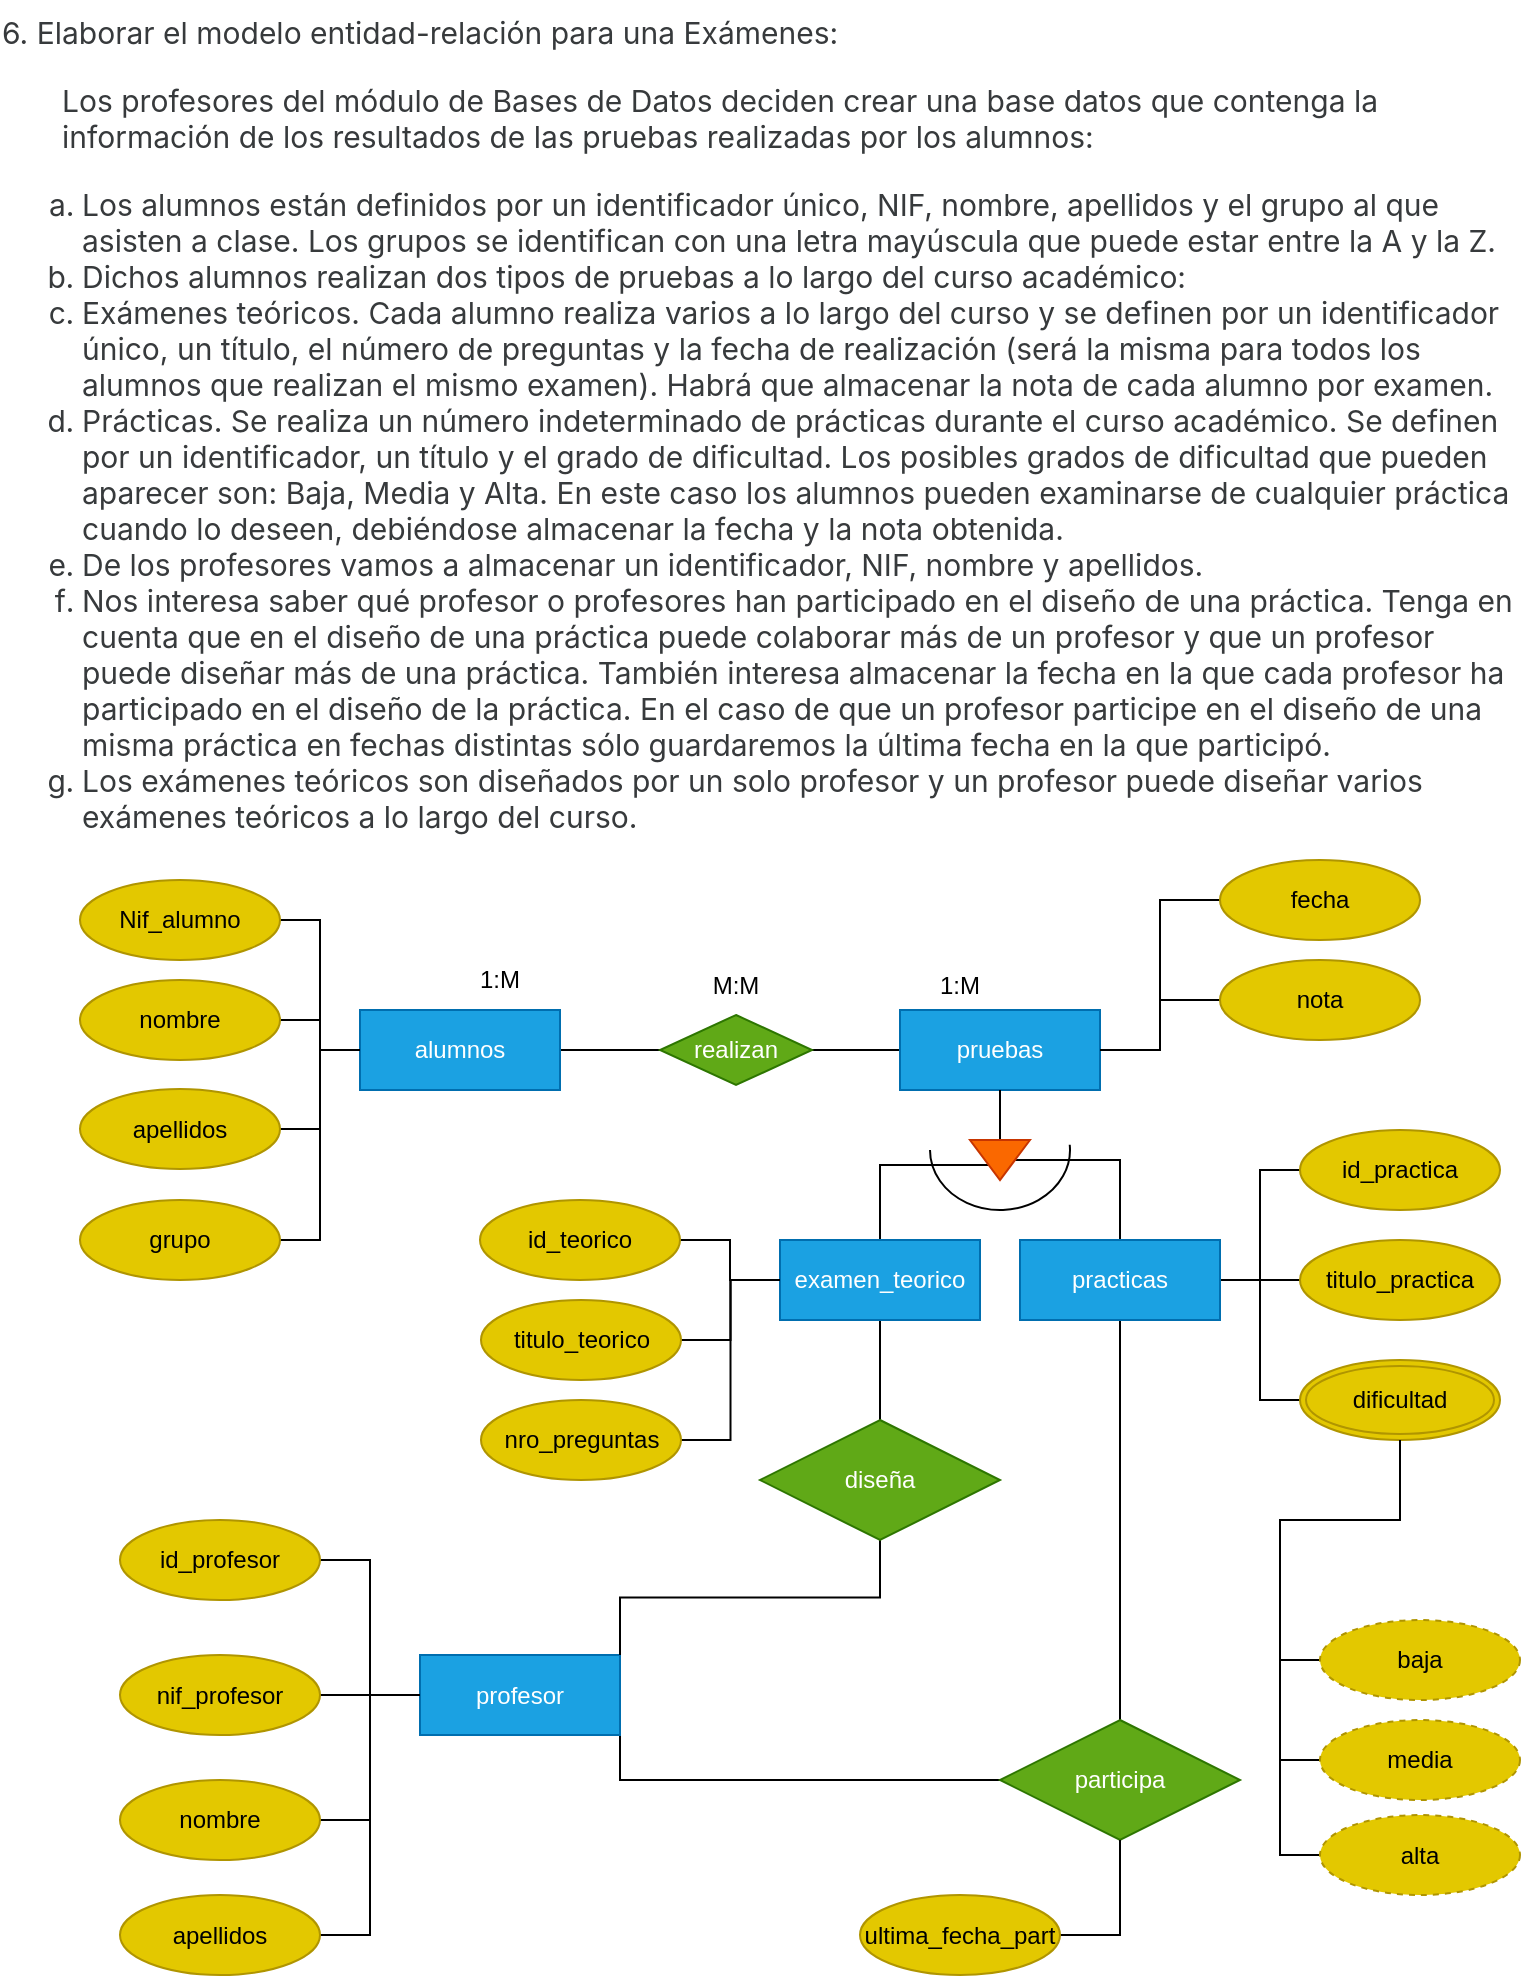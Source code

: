 <mxfile version="19.0.3" type="device"><diagram id="lMqJGKxQxdt5gaBLKHFR" name="Página-1"><mxGraphModel dx="1422" dy="905" grid="1" gridSize="10" guides="1" tooltips="1" connect="1" arrows="1" fold="1" page="1" pageScale="1" pageWidth="827" pageHeight="1169" math="0" shadow="0"><root><mxCell id="0"/><mxCell id="1" parent="0"/><mxCell id="ffj9WyfO95y-Uy1yGNLV-1" value="&lt;p style=&quot;box-sizing: border-box; margin-top: 0px; margin-bottom: 1rem; color: rgb(55, 58, 60); font-family: -apple-system, BlinkMacSystemFont, &amp;quot;Segoe UI&amp;quot;, Roboto, &amp;quot;Helvetica Neue&amp;quot;, Arial, sans-serif, &amp;quot;Apple Color Emoji&amp;quot;, &amp;quot;Segoe UI Emoji&amp;quot;, &amp;quot;Segoe UI Symbol&amp;quot;; font-size: 15px; text-align: left; background-color: rgb(255, 255, 255);&quot;&gt;6. Elaborar el modelo entidad-relación para una Exámenes:&lt;/p&gt;&lt;div style=&quot;box-sizing: border-box; color: rgb(55, 58, 60); font-family: -apple-system, BlinkMacSystemFont, &amp;quot;Segoe UI&amp;quot;, Roboto, &amp;quot;Helvetica Neue&amp;quot;, Arial, sans-serif, &amp;quot;Apple Color Emoji&amp;quot;, &amp;quot;Segoe UI Emoji&amp;quot;, &amp;quot;Segoe UI Symbol&amp;quot;; font-size: 15px; text-align: left; background-color: rgb(255, 255, 255); margin-left: 30px;&quot; class=&quot;editor-indent&quot;&gt;&lt;p style=&quot;box-sizing: border-box; margin-top: 0px; margin-bottom: 1rem;&quot;&gt;Los profesores del módulo de Bases de Datos deciden crear una base datos que contenga la información de los resultados de las pruebas realizadas por los alumnos:&lt;/p&gt;&lt;/div&gt;&lt;p style=&quot;box-sizing: border-box; margin-top: 0px; margin-bottom: 1rem; color: rgb(55, 58, 60); font-family: -apple-system, BlinkMacSystemFont, &amp;quot;Segoe UI&amp;quot;, Roboto, &amp;quot;Helvetica Neue&amp;quot;, Arial, sans-serif, &amp;quot;Apple Color Emoji&amp;quot;, &amp;quot;Segoe UI Emoji&amp;quot;, &amp;quot;Segoe UI Symbol&amp;quot;; font-size: 15px; text-align: left; background-color: rgb(255, 255, 255);&quot;&gt;&lt;/p&gt;&lt;ol style=&quot;box-sizing: border-box; margin-top: 0px; margin-bottom: 1rem; color: rgb(55, 58, 60); font-family: -apple-system, BlinkMacSystemFont, &amp;quot;Segoe UI&amp;quot;, Roboto, &amp;quot;Helvetica Neue&amp;quot;, Arial, sans-serif, &amp;quot;Apple Color Emoji&amp;quot;, &amp;quot;Segoe UI Emoji&amp;quot;, &amp;quot;Segoe UI Symbol&amp;quot;; font-size: 15px; text-align: left; background-color: rgb(255, 255, 255); list-style-type: lower-alpha;&quot;&gt;&lt;li style=&quot;box-sizing: border-box;&quot;&gt;Los alumnos están definidos por un identificador único, NIF, nombre, apellidos y el grupo al que asisten a clase. Los grupos se identifican con una letra mayúscula que puede estar entre la A y la Z.&lt;/li&gt;&lt;li style=&quot;box-sizing: border-box;&quot;&gt;Dichos alumnos realizan dos tipos de pruebas a lo largo del curso académico:&lt;/li&gt;&lt;li style=&quot;box-sizing: border-box;&quot;&gt;Exámenes teóricos. Cada alumno realiza varios a lo largo del curso y se definen por un identificador único, un título, el número de preguntas y la fecha de realización (será la misma para todos los alumnos que realizan el mismo examen). Habrá que almacenar la nota de cada alumno por examen.&lt;/li&gt;&lt;li style=&quot;box-sizing: border-box;&quot;&gt;Prácticas. Se realiza un número indeterminado de prácticas durante el curso académico. Se definen por un identificador, un título y el grado de dificultad. Los posibles grados de dificultad que pueden aparecer son: Baja, Media y Alta. En este caso los alumnos pueden examinarse de cualquier práctica cuando lo deseen, debiéndose almacenar la fecha y la nota obtenida.&lt;/li&gt;&lt;li style=&quot;box-sizing: border-box;&quot;&gt;De los profesores vamos a almacenar un identificador, NIF, nombre y apellidos.&lt;/li&gt;&lt;li style=&quot;box-sizing: border-box;&quot;&gt;Nos interesa saber qué profesor o profesores han participado en el diseño de una práctica. Tenga en cuenta que en el diseño de una práctica puede colaborar más de un profesor y que un profesor puede diseñar más de una práctica. También interesa almacenar la fecha en la que cada profesor ha participado en el diseño de la práctica. En el caso de que un profesor participe en el diseño de una misma práctica en fechas distintas sólo guardaremos la última fecha en la que participó.&lt;/li&gt;&lt;li style=&quot;box-sizing: border-box;&quot;&gt;Los exámenes teóricos son diseñados por un solo profesor y un profesor puede diseñar varios exámenes teóricos a lo largo del curso.&lt;/li&gt;&lt;/ol&gt;" style="text;html=1;strokeColor=none;fillColor=none;align=center;verticalAlign=middle;whiteSpace=wrap;rounded=0;" vertex="1" parent="1"><mxGeometry x="40" y="40" width="760" height="440" as="geometry"/></mxCell><mxCell id="ffj9WyfO95y-Uy1yGNLV-35" style="edgeStyle=orthogonalEdgeStyle;rounded=0;orthogonalLoop=1;jettySize=auto;html=1;exitX=1;exitY=0.5;exitDx=0;exitDy=0;entryX=0;entryY=0.5;entryDx=0;entryDy=0;endArrow=none;endFill=0;" edge="1" parent="1" source="ffj9WyfO95y-Uy1yGNLV-2" target="ffj9WyfO95y-Uy1yGNLV-8"><mxGeometry relative="1" as="geometry"/></mxCell><mxCell id="ffj9WyfO95y-Uy1yGNLV-2" value="alumnos" style="whiteSpace=wrap;html=1;align=center;fillColor=#1ba1e2;fontColor=#ffffff;strokeColor=#006EAF;" vertex="1" parent="1"><mxGeometry x="220" y="545" width="100" height="40" as="geometry"/></mxCell><mxCell id="ffj9WyfO95y-Uy1yGNLV-31" style="edgeStyle=orthogonalEdgeStyle;rounded=0;orthogonalLoop=1;jettySize=auto;html=1;exitX=1;exitY=0.5;exitDx=0;exitDy=0;entryX=0;entryY=0.5;entryDx=0;entryDy=0;endArrow=none;endFill=0;" edge="1" parent="1" source="ffj9WyfO95y-Uy1yGNLV-3" target="ffj9WyfO95y-Uy1yGNLV-2"><mxGeometry relative="1" as="geometry"/></mxCell><mxCell id="ffj9WyfO95y-Uy1yGNLV-3" value="Nif_alumno" style="ellipse;whiteSpace=wrap;html=1;align=center;fillColor=#e3c800;fontColor=#000000;strokeColor=#B09500;" vertex="1" parent="1"><mxGeometry x="80" y="480" width="100" height="40" as="geometry"/></mxCell><mxCell id="ffj9WyfO95y-Uy1yGNLV-32" style="edgeStyle=orthogonalEdgeStyle;rounded=0;orthogonalLoop=1;jettySize=auto;html=1;exitX=1;exitY=0.5;exitDx=0;exitDy=0;entryX=0;entryY=0.5;entryDx=0;entryDy=0;endArrow=none;endFill=0;" edge="1" parent="1" source="ffj9WyfO95y-Uy1yGNLV-4" target="ffj9WyfO95y-Uy1yGNLV-2"><mxGeometry relative="1" as="geometry"/></mxCell><mxCell id="ffj9WyfO95y-Uy1yGNLV-4" value="nombre" style="ellipse;whiteSpace=wrap;html=1;align=center;fillColor=#e3c800;fontColor=#000000;strokeColor=#B09500;" vertex="1" parent="1"><mxGeometry x="80" y="530" width="100" height="40" as="geometry"/></mxCell><mxCell id="ffj9WyfO95y-Uy1yGNLV-33" style="edgeStyle=orthogonalEdgeStyle;rounded=0;orthogonalLoop=1;jettySize=auto;html=1;exitX=1;exitY=0.5;exitDx=0;exitDy=0;entryX=0;entryY=0.5;entryDx=0;entryDy=0;endArrow=none;endFill=0;" edge="1" parent="1" source="ffj9WyfO95y-Uy1yGNLV-5" target="ffj9WyfO95y-Uy1yGNLV-2"><mxGeometry relative="1" as="geometry"/></mxCell><mxCell id="ffj9WyfO95y-Uy1yGNLV-5" value="apellidos" style="ellipse;whiteSpace=wrap;html=1;align=center;fillColor=#e3c800;fontColor=#000000;strokeColor=#B09500;" vertex="1" parent="1"><mxGeometry x="80" y="584.5" width="100" height="40" as="geometry"/></mxCell><mxCell id="ffj9WyfO95y-Uy1yGNLV-34" style="edgeStyle=orthogonalEdgeStyle;rounded=0;orthogonalLoop=1;jettySize=auto;html=1;exitX=1;exitY=0.5;exitDx=0;exitDy=0;endArrow=none;endFill=0;entryX=0;entryY=0.5;entryDx=0;entryDy=0;" edge="1" parent="1" source="ffj9WyfO95y-Uy1yGNLV-6" target="ffj9WyfO95y-Uy1yGNLV-2"><mxGeometry relative="1" as="geometry"><mxPoint x="240" y="640" as="targetPoint"/></mxGeometry></mxCell><mxCell id="ffj9WyfO95y-Uy1yGNLV-6" value="grupo" style="ellipse;whiteSpace=wrap;html=1;align=center;fillColor=#e3c800;fontColor=#000000;strokeColor=#B09500;" vertex="1" parent="1"><mxGeometry x="80" y="640" width="100" height="40" as="geometry"/></mxCell><mxCell id="ffj9WyfO95y-Uy1yGNLV-36" style="edgeStyle=orthogonalEdgeStyle;rounded=0;orthogonalLoop=1;jettySize=auto;html=1;exitX=1;exitY=0.5;exitDx=0;exitDy=0;entryX=0;entryY=0.5;entryDx=0;entryDy=0;endArrow=none;endFill=0;" edge="1" parent="1" source="ffj9WyfO95y-Uy1yGNLV-8" target="ffj9WyfO95y-Uy1yGNLV-9"><mxGeometry relative="1" as="geometry"/></mxCell><mxCell id="ffj9WyfO95y-Uy1yGNLV-8" value="realizan" style="shape=rhombus;perimeter=rhombusPerimeter;whiteSpace=wrap;html=1;align=center;fillColor=#60a917;fontColor=#ffffff;strokeColor=#2D7600;" vertex="1" parent="1"><mxGeometry x="370" y="547.5" width="76" height="35" as="geometry"/></mxCell><mxCell id="ffj9WyfO95y-Uy1yGNLV-9" value="pruebas" style="whiteSpace=wrap;html=1;align=center;fillColor=#1ba1e2;fontColor=#ffffff;strokeColor=#006EAF;" vertex="1" parent="1"><mxGeometry x="490" y="545" width="100" height="40" as="geometry"/></mxCell><mxCell id="ffj9WyfO95y-Uy1yGNLV-39" style="edgeStyle=orthogonalEdgeStyle;rounded=0;orthogonalLoop=1;jettySize=auto;html=1;exitX=0.5;exitY=0;exitDx=0;exitDy=0;entryX=0.5;entryY=1;entryDx=0;entryDy=0;endArrow=none;endFill=0;" edge="1" parent="1" source="ffj9WyfO95y-Uy1yGNLV-11" target="ffj9WyfO95y-Uy1yGNLV-9"><mxGeometry relative="1" as="geometry"/></mxCell><mxCell id="ffj9WyfO95y-Uy1yGNLV-40" style="edgeStyle=orthogonalEdgeStyle;rounded=0;orthogonalLoop=1;jettySize=auto;html=1;exitX=0.5;exitY=0;exitDx=0;exitDy=0;entryX=0.5;entryY=0;entryDx=0;entryDy=0;endArrow=none;endFill=0;" edge="1" parent="1" source="ffj9WyfO95y-Uy1yGNLV-10" target="ffj9WyfO95y-Uy1yGNLV-12"><mxGeometry relative="1" as="geometry"><Array as="points"><mxPoint x="600" y="620"/></Array></mxGeometry></mxCell><mxCell id="ffj9WyfO95y-Uy1yGNLV-10" value="" style="triangle;whiteSpace=wrap;html=1;rotation=90;fillColor=#fa6800;fontColor=#000000;strokeColor=#C73500;" vertex="1" parent="1"><mxGeometry x="530" y="605" width="20" height="30" as="geometry"/></mxCell><mxCell id="ffj9WyfO95y-Uy1yGNLV-47" style="edgeStyle=orthogonalEdgeStyle;rounded=0;orthogonalLoop=1;jettySize=auto;html=1;exitX=0.5;exitY=1;exitDx=0;exitDy=0;entryX=0.5;entryY=0;entryDx=0;entryDy=0;endArrow=none;endFill=0;" edge="1" parent="1" source="ffj9WyfO95y-Uy1yGNLV-11" target="ffj9WyfO95y-Uy1yGNLV-29"><mxGeometry relative="1" as="geometry"/></mxCell><mxCell id="ffj9WyfO95y-Uy1yGNLV-11" value="examen_teorico" style="whiteSpace=wrap;html=1;align=center;fillColor=#1ba1e2;fontColor=#ffffff;strokeColor=#006EAF;" vertex="1" parent="1"><mxGeometry x="430" y="660" width="100" height="40" as="geometry"/></mxCell><mxCell id="ffj9WyfO95y-Uy1yGNLV-41" style="edgeStyle=orthogonalEdgeStyle;rounded=0;orthogonalLoop=1;jettySize=auto;html=1;exitX=1;exitY=0.5;exitDx=0;exitDy=0;entryX=0;entryY=0.5;entryDx=0;entryDy=0;endArrow=none;endFill=0;" edge="1" parent="1" source="ffj9WyfO95y-Uy1yGNLV-12" target="ffj9WyfO95y-Uy1yGNLV-20"><mxGeometry relative="1" as="geometry"/></mxCell><mxCell id="ffj9WyfO95y-Uy1yGNLV-42" style="edgeStyle=orthogonalEdgeStyle;rounded=0;orthogonalLoop=1;jettySize=auto;html=1;exitX=1;exitY=0.5;exitDx=0;exitDy=0;entryX=0;entryY=0.5;entryDx=0;entryDy=0;endArrow=none;endFill=0;" edge="1" parent="1" source="ffj9WyfO95y-Uy1yGNLV-12" target="ffj9WyfO95y-Uy1yGNLV-21"><mxGeometry relative="1" as="geometry"/></mxCell><mxCell id="ffj9WyfO95y-Uy1yGNLV-43" style="edgeStyle=orthogonalEdgeStyle;rounded=0;orthogonalLoop=1;jettySize=auto;html=1;exitX=1;exitY=0.5;exitDx=0;exitDy=0;entryX=0;entryY=0.5;entryDx=0;entryDy=0;endArrow=none;endFill=0;" edge="1" parent="1" source="ffj9WyfO95y-Uy1yGNLV-12" target="ffj9WyfO95y-Uy1yGNLV-23"><mxGeometry relative="1" as="geometry"/></mxCell><mxCell id="ffj9WyfO95y-Uy1yGNLV-48" style="edgeStyle=orthogonalEdgeStyle;rounded=0;orthogonalLoop=1;jettySize=auto;html=1;exitX=0.5;exitY=1;exitDx=0;exitDy=0;entryX=0.5;entryY=0;entryDx=0;entryDy=0;endArrow=none;endFill=0;" edge="1" parent="1" source="ffj9WyfO95y-Uy1yGNLV-12" target="ffj9WyfO95y-Uy1yGNLV-27"><mxGeometry relative="1" as="geometry"/></mxCell><mxCell id="ffj9WyfO95y-Uy1yGNLV-12" value="practicas" style="whiteSpace=wrap;html=1;align=center;fillColor=#1ba1e2;fontColor=#ffffff;strokeColor=#006EAF;" vertex="1" parent="1"><mxGeometry x="550" y="660" width="100" height="40" as="geometry"/></mxCell><mxCell id="ffj9WyfO95y-Uy1yGNLV-61" style="edgeStyle=orthogonalEdgeStyle;rounded=0;orthogonalLoop=1;jettySize=auto;html=1;exitX=1;exitY=0.5;exitDx=0;exitDy=0;entryX=0;entryY=0.5;entryDx=0;entryDy=0;endArrow=none;endFill=0;" edge="1" parent="1" source="ffj9WyfO95y-Uy1yGNLV-15" target="ffj9WyfO95y-Uy1yGNLV-11"><mxGeometry relative="1" as="geometry"/></mxCell><mxCell id="ffj9WyfO95y-Uy1yGNLV-15" value="id_teorico" style="ellipse;whiteSpace=wrap;html=1;align=center;fillColor=#e3c800;fontColor=#000000;strokeColor=#B09500;" vertex="1" parent="1"><mxGeometry x="280" y="640" width="100" height="40" as="geometry"/></mxCell><mxCell id="ffj9WyfO95y-Uy1yGNLV-62" style="edgeStyle=orthogonalEdgeStyle;rounded=0;orthogonalLoop=1;jettySize=auto;html=1;exitX=1;exitY=0.5;exitDx=0;exitDy=0;entryX=0;entryY=0.5;entryDx=0;entryDy=0;endArrow=none;endFill=0;" edge="1" parent="1" source="ffj9WyfO95y-Uy1yGNLV-16" target="ffj9WyfO95y-Uy1yGNLV-11"><mxGeometry relative="1" as="geometry"/></mxCell><mxCell id="ffj9WyfO95y-Uy1yGNLV-16" value="titulo_teorico" style="ellipse;whiteSpace=wrap;html=1;align=center;fillColor=#e3c800;fontColor=#000000;strokeColor=#B09500;" vertex="1" parent="1"><mxGeometry x="280.5" y="690" width="100" height="40" as="geometry"/></mxCell><mxCell id="ffj9WyfO95y-Uy1yGNLV-63" style="edgeStyle=orthogonalEdgeStyle;rounded=0;orthogonalLoop=1;jettySize=auto;html=1;exitX=1;exitY=0.5;exitDx=0;exitDy=0;entryX=0;entryY=0.5;entryDx=0;entryDy=0;endArrow=none;endFill=0;" edge="1" parent="1" source="ffj9WyfO95y-Uy1yGNLV-17" target="ffj9WyfO95y-Uy1yGNLV-11"><mxGeometry relative="1" as="geometry"/></mxCell><mxCell id="ffj9WyfO95y-Uy1yGNLV-17" value="nro_preguntas" style="ellipse;whiteSpace=wrap;html=1;align=center;fillColor=#e3c800;fontColor=#000000;strokeColor=#B09500;" vertex="1" parent="1"><mxGeometry x="280.5" y="740" width="100" height="40" as="geometry"/></mxCell><mxCell id="ffj9WyfO95y-Uy1yGNLV-37" style="edgeStyle=orthogonalEdgeStyle;rounded=0;orthogonalLoop=1;jettySize=auto;html=1;exitX=0;exitY=0.5;exitDx=0;exitDy=0;entryX=1;entryY=0.5;entryDx=0;entryDy=0;endArrow=none;endFill=0;" edge="1" parent="1" source="ffj9WyfO95y-Uy1yGNLV-18" target="ffj9WyfO95y-Uy1yGNLV-9"><mxGeometry relative="1" as="geometry"/></mxCell><mxCell id="ffj9WyfO95y-Uy1yGNLV-18" value="fecha" style="ellipse;whiteSpace=wrap;html=1;align=center;fillColor=#e3c800;fontColor=#000000;strokeColor=#B09500;" vertex="1" parent="1"><mxGeometry x="650" y="470" width="100" height="40" as="geometry"/></mxCell><mxCell id="ffj9WyfO95y-Uy1yGNLV-38" style="edgeStyle=orthogonalEdgeStyle;rounded=0;orthogonalLoop=1;jettySize=auto;html=1;exitX=0;exitY=0.5;exitDx=0;exitDy=0;endArrow=none;endFill=0;entryX=1;entryY=0.5;entryDx=0;entryDy=0;" edge="1" parent="1" source="ffj9WyfO95y-Uy1yGNLV-19" target="ffj9WyfO95y-Uy1yGNLV-9"><mxGeometry relative="1" as="geometry"><mxPoint x="640" y="600" as="targetPoint"/></mxGeometry></mxCell><mxCell id="ffj9WyfO95y-Uy1yGNLV-19" value="nota" style="ellipse;whiteSpace=wrap;html=1;align=center;fillColor=#e3c800;fontColor=#000000;strokeColor=#B09500;" vertex="1" parent="1"><mxGeometry x="650" y="520" width="100" height="40" as="geometry"/></mxCell><mxCell id="ffj9WyfO95y-Uy1yGNLV-20" value="id_practica" style="ellipse;whiteSpace=wrap;html=1;align=center;fillColor=#e3c800;fontColor=#000000;strokeColor=#B09500;" vertex="1" parent="1"><mxGeometry x="690" y="605" width="100" height="40" as="geometry"/></mxCell><mxCell id="ffj9WyfO95y-Uy1yGNLV-21" value="titulo_practica" style="ellipse;whiteSpace=wrap;html=1;align=center;fillColor=#e3c800;fontColor=#000000;strokeColor=#B09500;" vertex="1" parent="1"><mxGeometry x="690" y="660" width="100" height="40" as="geometry"/></mxCell><mxCell id="ffj9WyfO95y-Uy1yGNLV-44" style="edgeStyle=orthogonalEdgeStyle;rounded=0;orthogonalLoop=1;jettySize=auto;html=1;exitX=0.5;exitY=1;exitDx=0;exitDy=0;entryX=0;entryY=0.5;entryDx=0;entryDy=0;endArrow=none;endFill=0;" edge="1" parent="1" source="ffj9WyfO95y-Uy1yGNLV-23" target="ffj9WyfO95y-Uy1yGNLV-26"><mxGeometry relative="1" as="geometry"><Array as="points"><mxPoint x="740" y="800"/><mxPoint x="680" y="800"/><mxPoint x="680" y="968"/></Array></mxGeometry></mxCell><mxCell id="ffj9WyfO95y-Uy1yGNLV-23" value="dificultad" style="ellipse;shape=doubleEllipse;margin=3;whiteSpace=wrap;html=1;align=center;fillColor=#e3c800;fontColor=#000000;strokeColor=#B09500;" vertex="1" parent="1"><mxGeometry x="690" y="720" width="100" height="40" as="geometry"/></mxCell><mxCell id="ffj9WyfO95y-Uy1yGNLV-46" style="edgeStyle=orthogonalEdgeStyle;rounded=0;orthogonalLoop=1;jettySize=auto;html=1;exitX=0;exitY=0.5;exitDx=0;exitDy=0;entryX=0.5;entryY=1;entryDx=0;entryDy=0;endArrow=none;endFill=0;" edge="1" parent="1" source="ffj9WyfO95y-Uy1yGNLV-24" target="ffj9WyfO95y-Uy1yGNLV-23"><mxGeometry relative="1" as="geometry"><Array as="points"><mxPoint x="680" y="870"/><mxPoint x="680" y="800"/><mxPoint x="740" y="800"/></Array></mxGeometry></mxCell><mxCell id="ffj9WyfO95y-Uy1yGNLV-24" value="baja" style="ellipse;whiteSpace=wrap;html=1;align=center;dashed=1;fillColor=#e3c800;fontColor=#000000;strokeColor=#B09500;" vertex="1" parent="1"><mxGeometry x="700" y="850" width="100" height="40" as="geometry"/></mxCell><mxCell id="ffj9WyfO95y-Uy1yGNLV-45" style="edgeStyle=orthogonalEdgeStyle;rounded=0;orthogonalLoop=1;jettySize=auto;html=1;exitX=0;exitY=0.5;exitDx=0;exitDy=0;entryX=0.5;entryY=1;entryDx=0;entryDy=0;endArrow=none;endFill=0;" edge="1" parent="1" source="ffj9WyfO95y-Uy1yGNLV-25" target="ffj9WyfO95y-Uy1yGNLV-23"><mxGeometry relative="1" as="geometry"><Array as="points"><mxPoint x="680" y="920"/><mxPoint x="680" y="800"/><mxPoint x="740" y="800"/></Array></mxGeometry></mxCell><mxCell id="ffj9WyfO95y-Uy1yGNLV-25" value="media" style="ellipse;whiteSpace=wrap;html=1;align=center;dashed=1;fillColor=#e3c800;fontColor=#000000;strokeColor=#B09500;" vertex="1" parent="1"><mxGeometry x="700" y="900" width="100" height="40" as="geometry"/></mxCell><mxCell id="ffj9WyfO95y-Uy1yGNLV-26" value="alta" style="ellipse;whiteSpace=wrap;html=1;align=center;dashed=1;fillColor=#e3c800;fontColor=#000000;strokeColor=#B09500;" vertex="1" parent="1"><mxGeometry x="700" y="947.5" width="100" height="40" as="geometry"/></mxCell><mxCell id="ffj9WyfO95y-Uy1yGNLV-50" style="edgeStyle=orthogonalEdgeStyle;rounded=0;orthogonalLoop=1;jettySize=auto;html=1;exitX=0;exitY=0.5;exitDx=0;exitDy=0;entryX=1;entryY=1;entryDx=0;entryDy=0;endArrow=none;endFill=0;" edge="1" parent="1" source="ffj9WyfO95y-Uy1yGNLV-27" target="ffj9WyfO95y-Uy1yGNLV-28"><mxGeometry relative="1" as="geometry"/></mxCell><mxCell id="ffj9WyfO95y-Uy1yGNLV-27" value="participa" style="shape=rhombus;perimeter=rhombusPerimeter;whiteSpace=wrap;html=1;align=center;fillColor=#60a917;fontColor=#ffffff;strokeColor=#2D7600;" vertex="1" parent="1"><mxGeometry x="540" y="900" width="120" height="60" as="geometry"/></mxCell><mxCell id="ffj9WyfO95y-Uy1yGNLV-28" value="profesor" style="whiteSpace=wrap;html=1;align=center;fillColor=#1ba1e2;fontColor=#ffffff;strokeColor=#006EAF;" vertex="1" parent="1"><mxGeometry x="250" y="867.5" width="100" height="40" as="geometry"/></mxCell><mxCell id="ffj9WyfO95y-Uy1yGNLV-49" style="edgeStyle=orthogonalEdgeStyle;rounded=0;orthogonalLoop=1;jettySize=auto;html=1;exitX=0.5;exitY=1;exitDx=0;exitDy=0;entryX=1;entryY=0;entryDx=0;entryDy=0;endArrow=none;endFill=0;" edge="1" parent="1" source="ffj9WyfO95y-Uy1yGNLV-29" target="ffj9WyfO95y-Uy1yGNLV-28"><mxGeometry relative="1" as="geometry"/></mxCell><mxCell id="ffj9WyfO95y-Uy1yGNLV-29" value="diseña" style="shape=rhombus;perimeter=rhombusPerimeter;whiteSpace=wrap;html=1;align=center;fillColor=#60a917;fontColor=#ffffff;strokeColor=#2D7600;" vertex="1" parent="1"><mxGeometry x="420" y="750" width="120" height="60" as="geometry"/></mxCell><mxCell id="ffj9WyfO95y-Uy1yGNLV-55" style="edgeStyle=orthogonalEdgeStyle;rounded=0;orthogonalLoop=1;jettySize=auto;html=1;exitX=1;exitY=0.5;exitDx=0;exitDy=0;entryX=0;entryY=0.5;entryDx=0;entryDy=0;endArrow=none;endFill=0;" edge="1" parent="1" source="ffj9WyfO95y-Uy1yGNLV-51" target="ffj9WyfO95y-Uy1yGNLV-28"><mxGeometry relative="1" as="geometry"/></mxCell><mxCell id="ffj9WyfO95y-Uy1yGNLV-51" value="id_profesor" style="ellipse;whiteSpace=wrap;html=1;align=center;fillColor=#e3c800;fontColor=#000000;strokeColor=#B09500;" vertex="1" parent="1"><mxGeometry x="100" y="800" width="100" height="40" as="geometry"/></mxCell><mxCell id="ffj9WyfO95y-Uy1yGNLV-56" style="edgeStyle=orthogonalEdgeStyle;rounded=0;orthogonalLoop=1;jettySize=auto;html=1;exitX=1;exitY=0.5;exitDx=0;exitDy=0;endArrow=none;endFill=0;entryX=0;entryY=0.5;entryDx=0;entryDy=0;" edge="1" parent="1" source="ffj9WyfO95y-Uy1yGNLV-52" target="ffj9WyfO95y-Uy1yGNLV-28"><mxGeometry relative="1" as="geometry"><mxPoint x="230" y="950" as="targetPoint"/></mxGeometry></mxCell><mxCell id="ffj9WyfO95y-Uy1yGNLV-52" value="nif_profesor" style="ellipse;whiteSpace=wrap;html=1;align=center;fillColor=#e3c800;fontColor=#000000;strokeColor=#B09500;" vertex="1" parent="1"><mxGeometry x="100" y="867.5" width="100" height="40" as="geometry"/></mxCell><mxCell id="ffj9WyfO95y-Uy1yGNLV-57" style="edgeStyle=orthogonalEdgeStyle;rounded=0;orthogonalLoop=1;jettySize=auto;html=1;exitX=1;exitY=0.5;exitDx=0;exitDy=0;entryX=0;entryY=0.5;entryDx=0;entryDy=0;endArrow=none;endFill=0;" edge="1" parent="1" source="ffj9WyfO95y-Uy1yGNLV-53" target="ffj9WyfO95y-Uy1yGNLV-28"><mxGeometry relative="1" as="geometry"/></mxCell><mxCell id="ffj9WyfO95y-Uy1yGNLV-53" value="nombre" style="ellipse;whiteSpace=wrap;html=1;align=center;fillColor=#e3c800;fontColor=#000000;strokeColor=#B09500;" vertex="1" parent="1"><mxGeometry x="100" y="930" width="100" height="40" as="geometry"/></mxCell><mxCell id="ffj9WyfO95y-Uy1yGNLV-58" style="edgeStyle=orthogonalEdgeStyle;rounded=0;orthogonalLoop=1;jettySize=auto;html=1;exitX=1;exitY=0.5;exitDx=0;exitDy=0;entryX=0;entryY=0.5;entryDx=0;entryDy=0;endArrow=none;endFill=0;" edge="1" parent="1" source="ffj9WyfO95y-Uy1yGNLV-54" target="ffj9WyfO95y-Uy1yGNLV-28"><mxGeometry relative="1" as="geometry"/></mxCell><mxCell id="ffj9WyfO95y-Uy1yGNLV-54" value="apellidos" style="ellipse;whiteSpace=wrap;html=1;align=center;fillColor=#e3c800;fontColor=#000000;strokeColor=#B09500;" vertex="1" parent="1"><mxGeometry x="100" y="987.5" width="100" height="40" as="geometry"/></mxCell><mxCell id="ffj9WyfO95y-Uy1yGNLV-60" style="edgeStyle=orthogonalEdgeStyle;rounded=0;orthogonalLoop=1;jettySize=auto;html=1;exitX=1;exitY=0.5;exitDx=0;exitDy=0;entryX=0.5;entryY=1;entryDx=0;entryDy=0;endArrow=none;endFill=0;" edge="1" parent="1" source="ffj9WyfO95y-Uy1yGNLV-59" target="ffj9WyfO95y-Uy1yGNLV-27"><mxGeometry relative="1" as="geometry"/></mxCell><mxCell id="ffj9WyfO95y-Uy1yGNLV-59" value="ultima_fecha_part" style="ellipse;whiteSpace=wrap;html=1;align=center;fillColor=#e3c800;fontColor=#000000;strokeColor=#B09500;" vertex="1" parent="1"><mxGeometry x="470" y="987.5" width="100" height="40" as="geometry"/></mxCell><mxCell id="ffj9WyfO95y-Uy1yGNLV-64" value="1:M" style="text;html=1;strokeColor=none;fillColor=none;align=center;verticalAlign=middle;whiteSpace=wrap;rounded=0;" vertex="1" parent="1"><mxGeometry x="260" y="515" width="60" height="30" as="geometry"/></mxCell><mxCell id="ffj9WyfO95y-Uy1yGNLV-65" value="1:M" style="text;html=1;strokeColor=none;fillColor=none;align=center;verticalAlign=middle;whiteSpace=wrap;rounded=0;" vertex="1" parent="1"><mxGeometry x="490" y="517.5" width="60" height="30" as="geometry"/></mxCell><mxCell id="ffj9WyfO95y-Uy1yGNLV-66" value="M:M" style="text;html=1;strokeColor=none;fillColor=none;align=center;verticalAlign=middle;whiteSpace=wrap;rounded=0;" vertex="1" parent="1"><mxGeometry x="378" y="517.5" width="60" height="30" as="geometry"/></mxCell><mxCell id="ffj9WyfO95y-Uy1yGNLV-68" value="" style="verticalLabelPosition=bottom;verticalAlign=top;html=1;shape=mxgraph.basic.arc;startAngle=0.236;endAngle=0.75;" vertex="1" parent="1"><mxGeometry x="505" y="585" width="70" height="60" as="geometry"/></mxCell></root></mxGraphModel></diagram></mxfile>